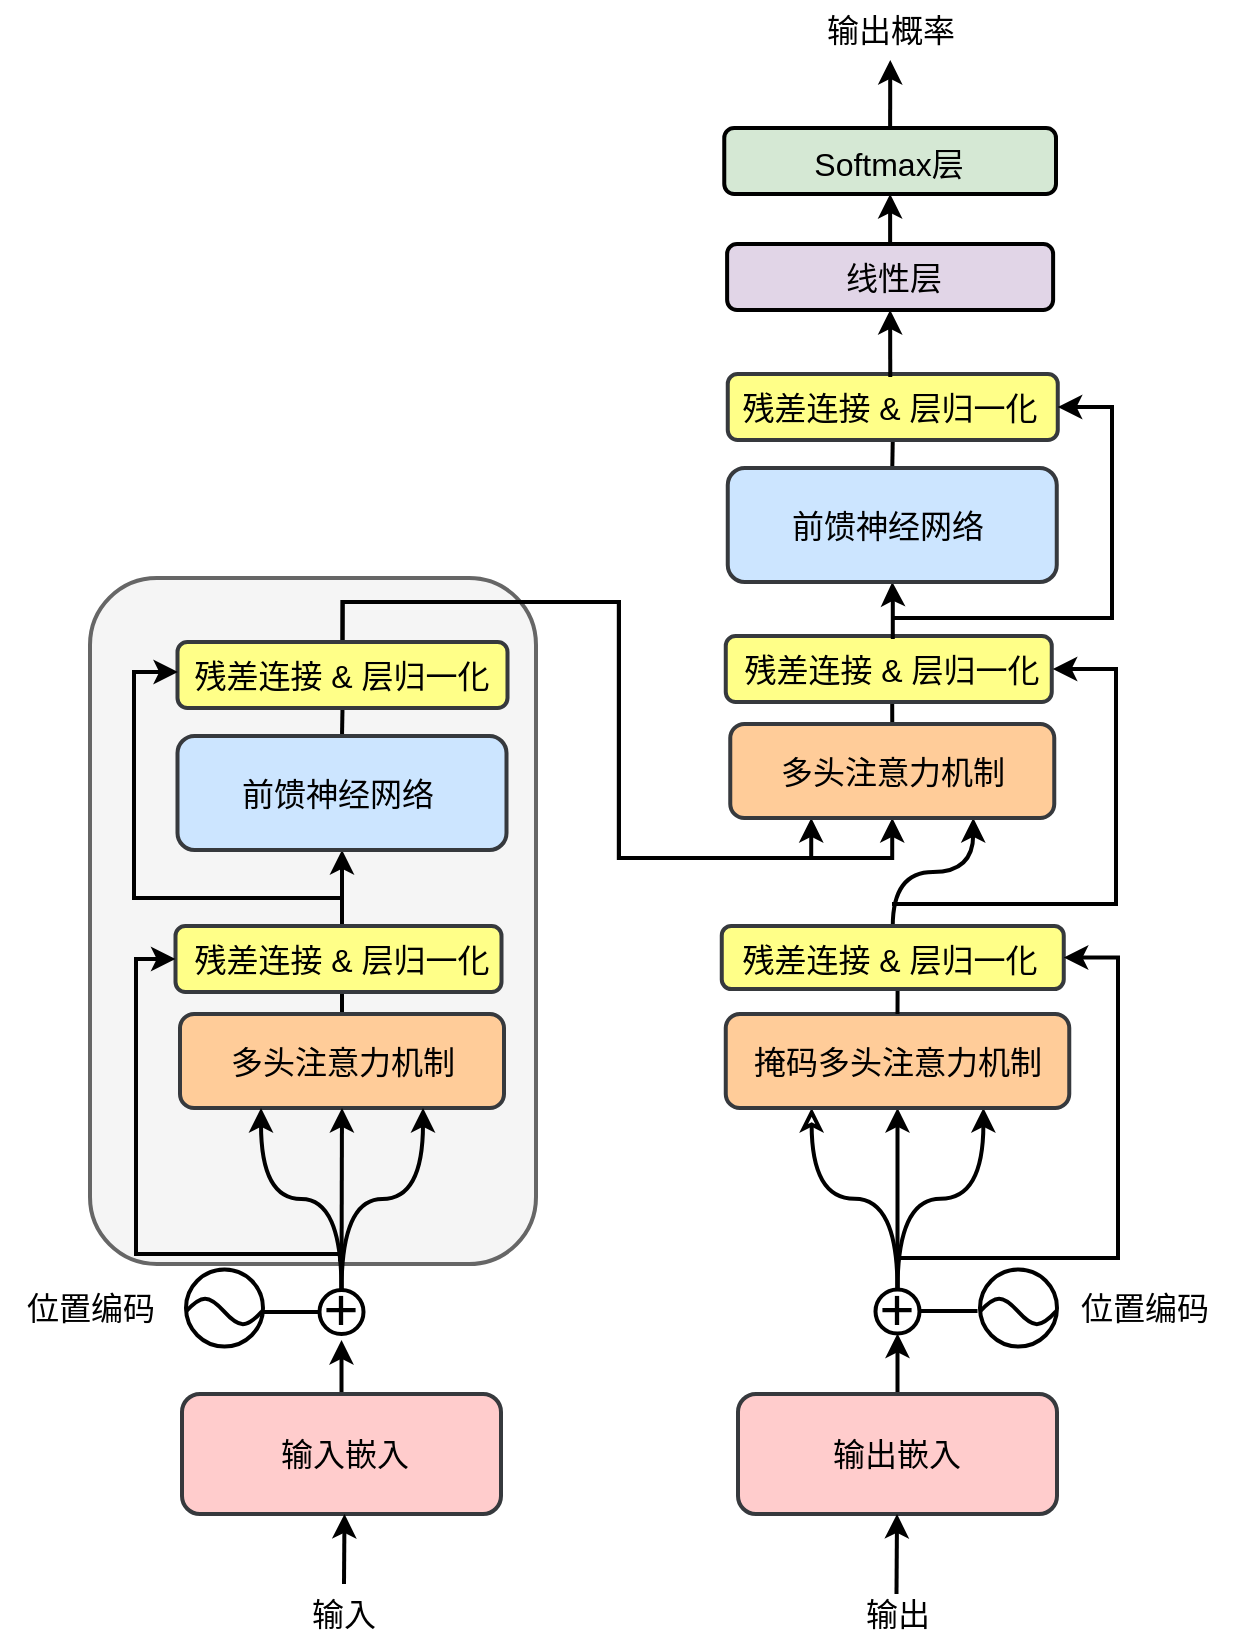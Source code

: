 <mxfile version="27.1.6">
  <diagram name="Page-1" id="BBaP7YKJR3Wz08LzADu5">
    <mxGraphModel dx="2163" dy="1177" grid="0" gridSize="10" guides="1" tooltips="1" connect="1" arrows="1" fold="1" page="0" pageScale="1" pageWidth="850" pageHeight="1100" math="0" shadow="0">
      <root>
        <mxCell id="0" />
        <mxCell id="1" parent="0" />
        <mxCell id="p4HSsbGvhBqvbneX5CNZ-146" style="edgeStyle=orthogonalEdgeStyle;rounded=0;orthogonalLoop=1;jettySize=auto;html=1;exitX=0.5;exitY=0;exitDx=0;exitDy=0;entryX=0.5;entryY=1;entryDx=0;entryDy=0;strokeWidth=2;" edge="1" parent="1" source="p4HSsbGvhBqvbneX5CNZ-136" target="p4HSsbGvhBqvbneX5CNZ-138">
          <mxGeometry relative="1" as="geometry" />
        </mxCell>
        <mxCell id="p4HSsbGvhBqvbneX5CNZ-136" value="" style="rounded=1;whiteSpace=wrap;html=1;strokeWidth=2;fillColor=#d5e8d4;strokeColor=#000000;" vertex="1" parent="1">
          <mxGeometry x="303.13" y="415" width="165.87" height="33" as="geometry" />
        </mxCell>
        <mxCell id="p4HSsbGvhBqvbneX5CNZ-68" value="" style="rounded=1;whiteSpace=wrap;html=1;strokeWidth=2;fillColor=#f5f5f5;fontColor=#333333;strokeColor=#666666;" vertex="1" parent="1">
          <mxGeometry x="-14" y="640" width="223" height="343" as="geometry" />
        </mxCell>
        <mxCell id="p4HSsbGvhBqvbneX5CNZ-67" style="edgeStyle=orthogonalEdgeStyle;rounded=0;orthogonalLoop=1;jettySize=auto;html=1;exitX=0.5;exitY=1;exitDx=0;exitDy=0;entryX=0.5;entryY=0;entryDx=0;entryDy=0;strokeWidth=2;endArrow=none;startFill=0;" edge="1" parent="1" source="p4HSsbGvhBqvbneX5CNZ-1" target="p4HSsbGvhBqvbneX5CNZ-10">
          <mxGeometry relative="1" as="geometry" />
        </mxCell>
        <mxCell id="p4HSsbGvhBqvbneX5CNZ-117" style="edgeStyle=orthogonalEdgeStyle;rounded=0;orthogonalLoop=1;jettySize=auto;html=1;exitX=0.5;exitY=0;exitDx=0;exitDy=0;entryX=0.25;entryY=1;entryDx=0;entryDy=0;strokeWidth=2;" edge="1" parent="1" source="p4HSsbGvhBqvbneX5CNZ-1" target="p4HSsbGvhBqvbneX5CNZ-111">
          <mxGeometry relative="1" as="geometry" />
        </mxCell>
        <mxCell id="p4HSsbGvhBqvbneX5CNZ-118" style="edgeStyle=orthogonalEdgeStyle;rounded=0;orthogonalLoop=1;jettySize=auto;html=1;exitX=0.5;exitY=0;exitDx=0;exitDy=0;entryX=0.5;entryY=1;entryDx=0;entryDy=0;strokeWidth=2;" edge="1" parent="1" source="p4HSsbGvhBqvbneX5CNZ-1" target="p4HSsbGvhBqvbneX5CNZ-111">
          <mxGeometry relative="1" as="geometry" />
        </mxCell>
        <mxCell id="p4HSsbGvhBqvbneX5CNZ-1" value="" style="rounded=1;whiteSpace=wrap;html=1;strokeWidth=2;fillColor=#ffff88;strokeColor=#36393d;" vertex="1" parent="1">
          <mxGeometry x="29.75" y="672" width="165" height="33" as="geometry" />
        </mxCell>
        <mxCell id="p4HSsbGvhBqvbneX5CNZ-3" value="&lt;font style=&quot;font-size: 16px;&quot;&gt;残差连接 &amp;amp; 层归一化&lt;/font&gt;" style="text;html=1;align=center;verticalAlign=middle;whiteSpace=wrap;rounded=0;" vertex="1" parent="1">
          <mxGeometry x="32" y="673.5" width="160" height="30" as="geometry" />
        </mxCell>
        <mxCell id="p4HSsbGvhBqvbneX5CNZ-63" style="edgeStyle=orthogonalEdgeStyle;rounded=0;orthogonalLoop=1;jettySize=auto;html=1;exitX=0.5;exitY=1;exitDx=0;exitDy=0;entryX=0.5;entryY=0;entryDx=0;entryDy=0;endArrow=none;startFill=0;strokeWidth=2;" edge="1" parent="1" source="p4HSsbGvhBqvbneX5CNZ-4" target="p4HSsbGvhBqvbneX5CNZ-12">
          <mxGeometry relative="1" as="geometry" />
        </mxCell>
        <mxCell id="p4HSsbGvhBqvbneX5CNZ-66" style="edgeStyle=orthogonalEdgeStyle;rounded=0;orthogonalLoop=1;jettySize=auto;html=1;exitX=0.5;exitY=0;exitDx=0;exitDy=0;entryX=0.5;entryY=1;entryDx=0;entryDy=0;strokeWidth=2;" edge="1" parent="1" source="p4HSsbGvhBqvbneX5CNZ-4" target="p4HSsbGvhBqvbneX5CNZ-10">
          <mxGeometry relative="1" as="geometry" />
        </mxCell>
        <mxCell id="p4HSsbGvhBqvbneX5CNZ-4" value="" style="rounded=1;whiteSpace=wrap;html=1;strokeWidth=2;fillColor=#ffff88;strokeColor=#36393d;" vertex="1" parent="1">
          <mxGeometry x="28.75" y="814" width="163" height="33" as="geometry" />
        </mxCell>
        <mxCell id="p4HSsbGvhBqvbneX5CNZ-5" value="&lt;font style=&quot;font-size: 16px;&quot;&gt;残差连接 &amp;amp; 层归一化&lt;/font&gt;" style="text;html=1;align=center;verticalAlign=middle;whiteSpace=wrap;rounded=0;" vertex="1" parent="1">
          <mxGeometry x="32.25" y="815.5" width="160" height="30" as="geometry" />
        </mxCell>
        <mxCell id="p4HSsbGvhBqvbneX5CNZ-141" style="edgeStyle=orthogonalEdgeStyle;rounded=0;orthogonalLoop=1;jettySize=auto;html=1;exitX=0.5;exitY=0;exitDx=0;exitDy=0;entryX=0.5;entryY=1;entryDx=0;entryDy=0;strokeWidth=2;" edge="1" parent="1" source="p4HSsbGvhBqvbneX5CNZ-6" target="p4HSsbGvhBqvbneX5CNZ-136">
          <mxGeometry relative="1" as="geometry" />
        </mxCell>
        <mxCell id="p4HSsbGvhBqvbneX5CNZ-6" value="" style="rounded=1;whiteSpace=wrap;html=1;strokeWidth=2;fillColor=#e1d5e7;strokeColor=#000000;" vertex="1" parent="1">
          <mxGeometry x="304.56" y="473" width="163" height="33" as="geometry" />
        </mxCell>
        <mxCell id="p4HSsbGvhBqvbneX5CNZ-10" value="" style="rounded=1;whiteSpace=wrap;html=1;strokeWidth=2;fillColor=#cce5ff;strokeColor=#36393d;" vertex="1" parent="1">
          <mxGeometry x="29.75" y="719" width="164.5" height="57" as="geometry" />
        </mxCell>
        <mxCell id="p4HSsbGvhBqvbneX5CNZ-11" value="&lt;font style=&quot;font-size: 16px;&quot;&gt;前馈神经网络&lt;/font&gt;" style="text;html=1;align=center;verticalAlign=middle;whiteSpace=wrap;rounded=0;" vertex="1" parent="1">
          <mxGeometry x="60.25" y="732.5" width="100" height="30" as="geometry" />
        </mxCell>
        <mxCell id="p4HSsbGvhBqvbneX5CNZ-12" value="" style="rounded=1;whiteSpace=wrap;html=1;strokeWidth=2;fillColor=#ffcc99;strokeColor=#36393d;" vertex="1" parent="1">
          <mxGeometry x="31" y="858" width="162" height="47" as="geometry" />
        </mxCell>
        <mxCell id="p4HSsbGvhBqvbneX5CNZ-13" value="&lt;font style=&quot;font-size: 16px;&quot;&gt;多头注意力机制&lt;/font&gt;" style="text;html=1;align=center;verticalAlign=middle;whiteSpace=wrap;rounded=0;" vertex="1" parent="1">
          <mxGeometry x="42.5" y="866.25" width="139" height="30.5" as="geometry" />
        </mxCell>
        <mxCell id="p4HSsbGvhBqvbneX5CNZ-31" style="edgeStyle=orthogonalEdgeStyle;rounded=0;orthogonalLoop=1;jettySize=auto;html=1;exitX=0.5;exitY=0;exitDx=0;exitDy=0;entryX=0.5;entryY=1;entryDx=0;entryDy=0;strokeWidth=2;" edge="1" parent="1" source="p4HSsbGvhBqvbneX5CNZ-14">
          <mxGeometry relative="1" as="geometry">
            <mxPoint x="111.75" y="1021" as="targetPoint" />
          </mxGeometry>
        </mxCell>
        <mxCell id="p4HSsbGvhBqvbneX5CNZ-14" value="" style="rounded=1;whiteSpace=wrap;html=1;strokeWidth=2;fillColor=#ffcccc;strokeColor=#36393d;" vertex="1" parent="1">
          <mxGeometry x="32" y="1048" width="159.5" height="60" as="geometry" />
        </mxCell>
        <mxCell id="p4HSsbGvhBqvbneX5CNZ-15" value="&lt;font style=&quot;font-size: 16px;&quot;&gt;输入嵌入&lt;/font&gt;" style="text;html=1;align=center;verticalAlign=middle;whiteSpace=wrap;rounded=0;" vertex="1" parent="1">
          <mxGeometry x="75.5" y="1063" width="75" height="30" as="geometry" />
        </mxCell>
        <mxCell id="p4HSsbGvhBqvbneX5CNZ-90" style="edgeStyle=orthogonalEdgeStyle;rounded=0;orthogonalLoop=1;jettySize=auto;html=1;exitX=0.5;exitY=0;exitDx=0;exitDy=0;entryX=0.5;entryY=1;entryDx=0;entryDy=0;strokeWidth=2;" edge="1" parent="1" source="p4HSsbGvhBqvbneX5CNZ-16" target="p4HSsbGvhBqvbneX5CNZ-85">
          <mxGeometry relative="1" as="geometry" />
        </mxCell>
        <mxCell id="p4HSsbGvhBqvbneX5CNZ-16" value="" style="rounded=1;whiteSpace=wrap;html=1;strokeWidth=2;fillColor=#ffcccc;strokeColor=#36393d;" vertex="1" parent="1">
          <mxGeometry x="310" y="1048" width="159.5" height="60" as="geometry" />
        </mxCell>
        <mxCell id="p4HSsbGvhBqvbneX5CNZ-17" value="&lt;font style=&quot;font-size: 16px;&quot;&gt;输出嵌入&lt;/font&gt;" style="text;html=1;align=center;verticalAlign=middle;whiteSpace=wrap;rounded=0;" vertex="1" parent="1">
          <mxGeometry x="352.25" y="1063" width="75" height="30" as="geometry" />
        </mxCell>
        <mxCell id="p4HSsbGvhBqvbneX5CNZ-20" value="" style="ellipse;whiteSpace=wrap;html=1;aspect=fixed;strokeWidth=2;" vertex="1" parent="1">
          <mxGeometry x="34" y="985.75" width="38.5" height="38.5" as="geometry" />
        </mxCell>
        <mxCell id="p4HSsbGvhBqvbneX5CNZ-21" value="" style="pointerEvents=1;verticalLabelPosition=bottom;shadow=0;dashed=0;align=center;html=1;verticalAlign=top;shape=mxgraph.electrical.waveforms.sine_wave;strokeWidth=2;" vertex="1" parent="1">
          <mxGeometry x="34" y="998.25" width="38" height="17" as="geometry" />
        </mxCell>
        <mxCell id="p4HSsbGvhBqvbneX5CNZ-52" style="edgeStyle=orthogonalEdgeStyle;rounded=0;orthogonalLoop=1;jettySize=auto;html=1;exitX=0.5;exitY=0;exitDx=0;exitDy=0;entryX=0.25;entryY=1;entryDx=0;entryDy=0;curved=1;strokeWidth=2;" edge="1" parent="1" source="p4HSsbGvhBqvbneX5CNZ-25" target="p4HSsbGvhBqvbneX5CNZ-12">
          <mxGeometry relative="1" as="geometry" />
        </mxCell>
        <mxCell id="p4HSsbGvhBqvbneX5CNZ-53" style="edgeStyle=orthogonalEdgeStyle;rounded=0;orthogonalLoop=1;jettySize=auto;html=1;exitX=0.5;exitY=0;exitDx=0;exitDy=0;entryX=0.5;entryY=1;entryDx=0;entryDy=0;strokeWidth=2;curved=1;" edge="1" parent="1" source="p4HSsbGvhBqvbneX5CNZ-25" target="p4HSsbGvhBqvbneX5CNZ-12">
          <mxGeometry relative="1" as="geometry" />
        </mxCell>
        <mxCell id="p4HSsbGvhBqvbneX5CNZ-54" style="edgeStyle=orthogonalEdgeStyle;rounded=0;orthogonalLoop=1;jettySize=auto;html=1;exitX=0.5;exitY=0;exitDx=0;exitDy=0;entryX=0.75;entryY=1;entryDx=0;entryDy=0;strokeWidth=2;curved=1;" edge="1" parent="1" source="p4HSsbGvhBqvbneX5CNZ-25" target="p4HSsbGvhBqvbneX5CNZ-12">
          <mxGeometry relative="1" as="geometry" />
        </mxCell>
        <mxCell id="p4HSsbGvhBqvbneX5CNZ-25" value="" style="ellipse;whiteSpace=wrap;html=1;aspect=fixed;strokeWidth=2;" vertex="1" parent="1">
          <mxGeometry x="100.75" y="996" width="22" height="22" as="geometry" />
        </mxCell>
        <mxCell id="p4HSsbGvhBqvbneX5CNZ-33" value="&lt;font style=&quot;font-size: 16px;&quot;&gt;位置编码&lt;/font&gt;" style="text;html=1;align=center;verticalAlign=middle;whiteSpace=wrap;rounded=0;" vertex="1" parent="1">
          <mxGeometry x="-58.25" y="990" width="89" height="30" as="geometry" />
        </mxCell>
        <mxCell id="p4HSsbGvhBqvbneX5CNZ-47" value="&lt;font style=&quot;font-size: 30px;&quot;&gt;+&lt;/font&gt;" style="text;html=1;align=center;verticalAlign=middle;whiteSpace=wrap;rounded=0;" vertex="1" parent="1">
          <mxGeometry x="83.25" y="987.5" width="57" height="35" as="geometry" />
        </mxCell>
        <mxCell id="p4HSsbGvhBqvbneX5CNZ-56" style="edgeStyle=orthogonalEdgeStyle;rounded=0;orthogonalLoop=1;jettySize=auto;html=1;exitX=0;exitY=0.5;exitDx=0;exitDy=0;entryX=1;entryY=0.529;entryDx=0;entryDy=0;entryPerimeter=0;strokeWidth=2;endArrow=none;startFill=0;" edge="1" parent="1" source="p4HSsbGvhBqvbneX5CNZ-25" target="p4HSsbGvhBqvbneX5CNZ-21">
          <mxGeometry relative="1" as="geometry" />
        </mxCell>
        <mxCell id="p4HSsbGvhBqvbneX5CNZ-70" value="" style="endArrow=classic;html=1;rounded=0;edgeStyle=orthogonalEdgeStyle;entryX=0;entryY=0.5;entryDx=0;entryDy=0;strokeWidth=2;startArrow=none;startFill=0;endFill=1;" edge="1" parent="1" target="p4HSsbGvhBqvbneX5CNZ-4">
          <mxGeometry width="50" height="50" relative="1" as="geometry">
            <mxPoint x="111" y="981.75" as="sourcePoint" />
            <mxPoint x="-45" y="825" as="targetPoint" />
            <Array as="points">
              <mxPoint x="111" y="978" />
              <mxPoint x="9" y="978" />
              <mxPoint x="9" y="831" />
            </Array>
          </mxGeometry>
        </mxCell>
        <mxCell id="p4HSsbGvhBqvbneX5CNZ-73" value="" style="endArrow=classic;html=1;rounded=0;edgeStyle=orthogonalEdgeStyle;strokeWidth=2;endFill=1;" edge="1" parent="1">
          <mxGeometry width="50" height="50" relative="1" as="geometry">
            <mxPoint x="111" y="799" as="sourcePoint" />
            <mxPoint x="30" y="687" as="targetPoint" />
            <Array as="points">
              <mxPoint x="8" y="800" />
              <mxPoint x="8" y="687" />
            </Array>
          </mxGeometry>
        </mxCell>
        <mxCell id="p4HSsbGvhBqvbneX5CNZ-74" value="" style="endArrow=classic;html=1;rounded=0;strokeWidth=2;endFill=1;" edge="1" parent="1">
          <mxGeometry width="50" height="50" relative="1" as="geometry">
            <mxPoint x="113" y="1143" as="sourcePoint" />
            <mxPoint x="113.25" y="1108" as="targetPoint" />
          </mxGeometry>
        </mxCell>
        <mxCell id="p4HSsbGvhBqvbneX5CNZ-75" value="&lt;font style=&quot;font-size: 16px;&quot;&gt;输入&lt;/font&gt;" style="text;html=1;align=center;verticalAlign=middle;whiteSpace=wrap;rounded=0;" vertex="1" parent="1">
          <mxGeometry x="83" y="1143" width="60" height="30" as="geometry" />
        </mxCell>
        <mxCell id="p4HSsbGvhBqvbneX5CNZ-78" value="&lt;font style=&quot;font-size: 16px;&quot;&gt;输出&lt;/font&gt;" style="text;html=1;align=center;verticalAlign=middle;whiteSpace=wrap;rounded=0;" vertex="1" parent="1">
          <mxGeometry x="359.75" y="1143" width="60" height="30" as="geometry" />
        </mxCell>
        <mxCell id="p4HSsbGvhBqvbneX5CNZ-81" value="" style="endArrow=classic;html=1;rounded=0;strokeWidth=2;endFill=1;" edge="1" parent="1">
          <mxGeometry width="50" height="50" relative="1" as="geometry">
            <mxPoint x="389.25" y="1148" as="sourcePoint" />
            <mxPoint x="389.5" y="1108" as="targetPoint" />
          </mxGeometry>
        </mxCell>
        <mxCell id="p4HSsbGvhBqvbneX5CNZ-83" value="" style="ellipse;whiteSpace=wrap;html=1;aspect=fixed;strokeWidth=2;" vertex="1" parent="1">
          <mxGeometry x="431" y="985.75" width="38.5" height="38.5" as="geometry" />
        </mxCell>
        <mxCell id="p4HSsbGvhBqvbneX5CNZ-84" value="" style="pointerEvents=1;verticalLabelPosition=bottom;shadow=0;dashed=0;align=center;html=1;verticalAlign=top;shape=mxgraph.electrical.waveforms.sine_wave;strokeWidth=2;" vertex="1" parent="1">
          <mxGeometry x="431" y="998.25" width="38" height="17" as="geometry" />
        </mxCell>
        <mxCell id="p4HSsbGvhBqvbneX5CNZ-98" style="edgeStyle=orthogonalEdgeStyle;rounded=0;orthogonalLoop=1;jettySize=auto;html=1;exitX=0.5;exitY=0;exitDx=0;exitDy=0;entryX=0.5;entryY=1;entryDx=0;entryDy=0;strokeWidth=2;" edge="1" parent="1" source="p4HSsbGvhBqvbneX5CNZ-85" target="p4HSsbGvhBqvbneX5CNZ-94">
          <mxGeometry relative="1" as="geometry" />
        </mxCell>
        <mxCell id="p4HSsbGvhBqvbneX5CNZ-85" value="" style="ellipse;whiteSpace=wrap;html=1;aspect=fixed;strokeWidth=2;" vertex="1" parent="1">
          <mxGeometry x="378.75" y="995.75" width="22" height="22" as="geometry" />
        </mxCell>
        <mxCell id="p4HSsbGvhBqvbneX5CNZ-86" value="&lt;font style=&quot;font-size: 16px;&quot;&gt;位置编码&lt;/font&gt;" style="text;html=1;align=center;verticalAlign=middle;whiteSpace=wrap;rounded=0;" vertex="1" parent="1">
          <mxGeometry x="469" y="990" width="89" height="30" as="geometry" />
        </mxCell>
        <mxCell id="p4HSsbGvhBqvbneX5CNZ-87" value="&lt;font style=&quot;font-size: 30px;&quot;&gt;+&lt;/font&gt;" style="text;html=1;align=center;verticalAlign=middle;whiteSpace=wrap;rounded=0;" vertex="1" parent="1">
          <mxGeometry x="361.25" y="987.5" width="57" height="35" as="geometry" />
        </mxCell>
        <mxCell id="p4HSsbGvhBqvbneX5CNZ-89" style="edgeStyle=orthogonalEdgeStyle;rounded=0;orthogonalLoop=1;jettySize=auto;html=1;exitX=0;exitY=0.5;exitDx=0;exitDy=0;entryX=1;entryY=0.529;entryDx=0;entryDy=0;entryPerimeter=0;strokeWidth=2;endArrow=none;startFill=0;" edge="1" parent="1">
          <mxGeometry relative="1" as="geometry">
            <mxPoint x="429.75" y="1006.5" as="sourcePoint" />
            <mxPoint x="400.75" y="1006.5" as="targetPoint" />
          </mxGeometry>
        </mxCell>
        <mxCell id="p4HSsbGvhBqvbneX5CNZ-99" style="edgeStyle=orthogonalEdgeStyle;rounded=0;orthogonalLoop=1;jettySize=auto;html=1;exitX=0.75;exitY=1;exitDx=0;exitDy=0;entryX=0.5;entryY=0;entryDx=0;entryDy=0;strokeWidth=2;endArrow=none;startFill=1;startArrow=classic;curved=1;" edge="1" parent="1" source="p4HSsbGvhBqvbneX5CNZ-94" target="p4HSsbGvhBqvbneX5CNZ-85">
          <mxGeometry relative="1" as="geometry" />
        </mxCell>
        <mxCell id="p4HSsbGvhBqvbneX5CNZ-100" style="edgeStyle=orthogonalEdgeStyle;rounded=0;orthogonalLoop=1;jettySize=auto;html=1;exitX=0.25;exitY=1;exitDx=0;exitDy=0;entryX=0.5;entryY=0;entryDx=0;entryDy=0;startArrow=classic;startFill=0;endArrow=none;curved=1;strokeWidth=2;" edge="1" parent="1" source="p4HSsbGvhBqvbneX5CNZ-94" target="p4HSsbGvhBqvbneX5CNZ-85">
          <mxGeometry relative="1" as="geometry" />
        </mxCell>
        <mxCell id="p4HSsbGvhBqvbneX5CNZ-94" value="" style="rounded=1;whiteSpace=wrap;html=1;strokeWidth=2;fillColor=#ffcc99;strokeColor=#36393d;" vertex="1" parent="1">
          <mxGeometry x="303.88" y="858" width="171.75" height="47" as="geometry" />
        </mxCell>
        <mxCell id="p4HSsbGvhBqvbneX5CNZ-95" value="&lt;font style=&quot;font-size: 16px;&quot;&gt;掩码多头注意力机制&lt;/font&gt;" style="text;html=1;align=center;verticalAlign=middle;whiteSpace=wrap;rounded=0;" vertex="1" parent="1">
          <mxGeometry x="306.63" y="866.25" width="166.25" height="30.5" as="geometry" />
        </mxCell>
        <mxCell id="p4HSsbGvhBqvbneX5CNZ-107" style="edgeStyle=orthogonalEdgeStyle;rounded=0;orthogonalLoop=1;jettySize=auto;html=1;exitX=0.5;exitY=1;exitDx=0;exitDy=0;entryX=0.5;entryY=0;entryDx=0;entryDy=0;strokeWidth=2;endArrow=none;startFill=0;" edge="1" parent="1" source="p4HSsbGvhBqvbneX5CNZ-105" target="p4HSsbGvhBqvbneX5CNZ-94">
          <mxGeometry relative="1" as="geometry" />
        </mxCell>
        <mxCell id="p4HSsbGvhBqvbneX5CNZ-133" style="edgeStyle=orthogonalEdgeStyle;rounded=0;orthogonalLoop=1;jettySize=auto;html=1;exitX=0.5;exitY=0;exitDx=0;exitDy=0;entryX=0.75;entryY=1;entryDx=0;entryDy=0;curved=1;strokeWidth=2;" edge="1" parent="1" source="p4HSsbGvhBqvbneX5CNZ-105" target="p4HSsbGvhBqvbneX5CNZ-111">
          <mxGeometry relative="1" as="geometry" />
        </mxCell>
        <mxCell id="p4HSsbGvhBqvbneX5CNZ-105" value="" style="rounded=1;whiteSpace=wrap;html=1;strokeWidth=2;fillColor=#ffff88;strokeColor=#36393d;" vertex="1" parent="1">
          <mxGeometry x="301.88" y="814" width="171" height="31.5" as="geometry" />
        </mxCell>
        <mxCell id="p4HSsbGvhBqvbneX5CNZ-106" value="&lt;font style=&quot;font-size: 16px;&quot;&gt;残差连接 &amp;amp; 层归一化&lt;/font&gt;" style="text;html=1;align=center;verticalAlign=middle;whiteSpace=wrap;rounded=0;" vertex="1" parent="1">
          <mxGeometry x="306.13" y="815.5" width="160" height="30" as="geometry" />
        </mxCell>
        <mxCell id="p4HSsbGvhBqvbneX5CNZ-108" style="edgeStyle=orthogonalEdgeStyle;rounded=0;orthogonalLoop=1;jettySize=auto;html=1;exitX=0.5;exitY=1;exitDx=0;exitDy=0;entryX=0.5;entryY=0;entryDx=0;entryDy=0;endArrow=none;startFill=0;strokeWidth=2;" edge="1" parent="1" source="p4HSsbGvhBqvbneX5CNZ-109" target="p4HSsbGvhBqvbneX5CNZ-111">
          <mxGeometry relative="1" as="geometry" />
        </mxCell>
        <mxCell id="p4HSsbGvhBqvbneX5CNZ-109" value="" style="rounded=1;whiteSpace=wrap;html=1;strokeWidth=2;fillColor=#ffff88;strokeColor=#36393d;" vertex="1" parent="1">
          <mxGeometry x="303.88" y="669" width="163" height="33" as="geometry" />
        </mxCell>
        <mxCell id="p4HSsbGvhBqvbneX5CNZ-129" value="" style="edgeStyle=orthogonalEdgeStyle;rounded=0;orthogonalLoop=1;jettySize=auto;html=1;strokeWidth=2;" edge="1" parent="1" source="p4HSsbGvhBqvbneX5CNZ-110" target="p4HSsbGvhBqvbneX5CNZ-124">
          <mxGeometry relative="1" as="geometry" />
        </mxCell>
        <mxCell id="p4HSsbGvhBqvbneX5CNZ-110" value="&lt;font style=&quot;font-size: 16px;&quot;&gt;残差连接 &amp;amp; 层归一化&lt;/font&gt;" style="text;html=1;align=center;verticalAlign=middle;whiteSpace=wrap;rounded=0;" vertex="1" parent="1">
          <mxGeometry x="307.38" y="670.5" width="160" height="30" as="geometry" />
        </mxCell>
        <mxCell id="p4HSsbGvhBqvbneX5CNZ-111" value="" style="rounded=1;whiteSpace=wrap;html=1;strokeWidth=2;fillColor=#ffcc99;strokeColor=#36393d;" vertex="1" parent="1">
          <mxGeometry x="306.13" y="713" width="162" height="47" as="geometry" />
        </mxCell>
        <mxCell id="p4HSsbGvhBqvbneX5CNZ-112" value="&lt;font style=&quot;font-size: 16px;&quot;&gt;多头注意力机制&lt;/font&gt;" style="text;html=1;align=center;verticalAlign=middle;whiteSpace=wrap;rounded=0;" vertex="1" parent="1">
          <mxGeometry x="317.63" y="721.25" width="139" height="30.5" as="geometry" />
        </mxCell>
        <mxCell id="p4HSsbGvhBqvbneX5CNZ-120" value="" style="endArrow=classic;html=1;rounded=0;edgeStyle=orthogonalEdgeStyle;entryX=1;entryY=0.5;entryDx=0;entryDy=0;strokeWidth=2;startArrow=none;startFill=0;endFill=1;" edge="1" parent="1" target="p4HSsbGvhBqvbneX5CNZ-110">
          <mxGeometry width="50" height="50" relative="1" as="geometry">
            <mxPoint x="387" y="803" as="sourcePoint" />
            <mxPoint x="601" y="746" as="targetPoint" />
            <Array as="points">
              <mxPoint x="499" y="803" />
              <mxPoint x="499" y="686" />
            </Array>
          </mxGeometry>
        </mxCell>
        <mxCell id="p4HSsbGvhBqvbneX5CNZ-121" style="edgeStyle=orthogonalEdgeStyle;rounded=0;orthogonalLoop=1;jettySize=auto;html=1;exitX=0.5;exitY=1;exitDx=0;exitDy=0;entryX=0.5;entryY=0;entryDx=0;entryDy=0;strokeWidth=2;endArrow=none;startFill=0;" edge="1" parent="1" source="p4HSsbGvhBqvbneX5CNZ-122" target="p4HSsbGvhBqvbneX5CNZ-124">
          <mxGeometry relative="1" as="geometry" />
        </mxCell>
        <mxCell id="p4HSsbGvhBqvbneX5CNZ-122" value="" style="rounded=1;whiteSpace=wrap;html=1;strokeWidth=2;fillColor=#ffff88;strokeColor=#36393d;" vertex="1" parent="1">
          <mxGeometry x="304.88" y="538" width="165" height="33" as="geometry" />
        </mxCell>
        <mxCell id="p4HSsbGvhBqvbneX5CNZ-144" style="edgeStyle=orthogonalEdgeStyle;rounded=0;orthogonalLoop=1;jettySize=auto;html=1;exitX=0.5;exitY=0;exitDx=0;exitDy=0;entryX=0.5;entryY=1;entryDx=0;entryDy=0;strokeWidth=2;" edge="1" parent="1" source="p4HSsbGvhBqvbneX5CNZ-123" target="p4HSsbGvhBqvbneX5CNZ-6">
          <mxGeometry relative="1" as="geometry" />
        </mxCell>
        <mxCell id="p4HSsbGvhBqvbneX5CNZ-123" value="&lt;font style=&quot;font-size: 16px;&quot;&gt;残差连接 &amp;amp; 层归一化&lt;/font&gt;" style="text;html=1;align=center;verticalAlign=middle;whiteSpace=wrap;rounded=0;" vertex="1" parent="1">
          <mxGeometry x="306.13" y="539.5" width="160" height="30" as="geometry" />
        </mxCell>
        <mxCell id="p4HSsbGvhBqvbneX5CNZ-124" value="" style="rounded=1;whiteSpace=wrap;html=1;strokeWidth=2;fillColor=#cce5ff;strokeColor=#36393d;" vertex="1" parent="1">
          <mxGeometry x="304.88" y="585" width="164.5" height="57" as="geometry" />
        </mxCell>
        <mxCell id="p4HSsbGvhBqvbneX5CNZ-125" value="&lt;font style=&quot;font-size: 16px;&quot;&gt;前馈神经网络&lt;/font&gt;" style="text;html=1;align=center;verticalAlign=middle;whiteSpace=wrap;rounded=0;" vertex="1" parent="1">
          <mxGeometry x="335.38" y="598.5" width="100" height="30" as="geometry" />
        </mxCell>
        <mxCell id="p4HSsbGvhBqvbneX5CNZ-131" value="" style="endArrow=classic;html=1;rounded=0;edgeStyle=orthogonalEdgeStyle;entryX=1;entryY=0.5;entryDx=0;entryDy=0;strokeWidth=2;endFill=1;" edge="1" parent="1" target="p4HSsbGvhBqvbneX5CNZ-122">
          <mxGeometry width="50" height="50" relative="1" as="geometry">
            <mxPoint x="387" y="660" as="sourcePoint" />
            <mxPoint x="620" y="602" as="targetPoint" />
            <Array as="points">
              <mxPoint x="497" y="660" />
              <mxPoint x="497" y="555" />
            </Array>
          </mxGeometry>
        </mxCell>
        <mxCell id="p4HSsbGvhBqvbneX5CNZ-132" value="" style="endArrow=classic;html=1;rounded=0;edgeStyle=orthogonalEdgeStyle;entryX=1;entryY=0.5;entryDx=0;entryDy=0;strokeWidth=2;endFill=1;" edge="1" parent="1" target="p4HSsbGvhBqvbneX5CNZ-105">
          <mxGeometry width="50" height="50" relative="1" as="geometry">
            <mxPoint x="389" y="985.75" as="sourcePoint" />
            <mxPoint x="569" y="923" as="targetPoint" />
            <Array as="points">
              <mxPoint x="390" y="986" />
              <mxPoint x="390" y="980" />
              <mxPoint x="500" y="980" />
              <mxPoint x="500" y="830" />
            </Array>
          </mxGeometry>
        </mxCell>
        <mxCell id="p4HSsbGvhBqvbneX5CNZ-134" value="&lt;font style=&quot;font-size: 16px;&quot;&gt;线性层&lt;/font&gt;" style="text;html=1;align=center;verticalAlign=middle;whiteSpace=wrap;rounded=0;" vertex="1" parent="1">
          <mxGeometry x="358.25" y="474.5" width="60" height="30" as="geometry" />
        </mxCell>
        <mxCell id="p4HSsbGvhBqvbneX5CNZ-135" value="&lt;span style=&quot;font-size: 16px;&quot;&gt;Softmax层&lt;/span&gt;" style="text;html=1;align=center;verticalAlign=middle;whiteSpace=wrap;rounded=0;" vertex="1" parent="1">
          <mxGeometry x="334.88" y="418" width="101" height="30" as="geometry" />
        </mxCell>
        <mxCell id="p4HSsbGvhBqvbneX5CNZ-138" value="&lt;font style=&quot;font-size: 16px;&quot;&gt;输出概率&lt;/font&gt;" style="text;html=1;align=center;verticalAlign=middle;whiteSpace=wrap;rounded=0;" vertex="1" parent="1">
          <mxGeometry x="347.63" y="351" width="77" height="30" as="geometry" />
        </mxCell>
      </root>
    </mxGraphModel>
  </diagram>
</mxfile>

